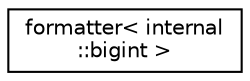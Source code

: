 digraph "Иерархия классов. Графический вид."
{
  edge [fontname="Helvetica",fontsize="10",labelfontname="Helvetica",labelfontsize="10"];
  node [fontname="Helvetica",fontsize="10",shape=record];
  rankdir="LR";
  Node0 [label="formatter\< internal\l::bigint \>",height=0.2,width=0.4,color="black", fillcolor="white", style="filled",URL="$structformatter_3_01internal_1_1bigint_01_4.html"];
}
